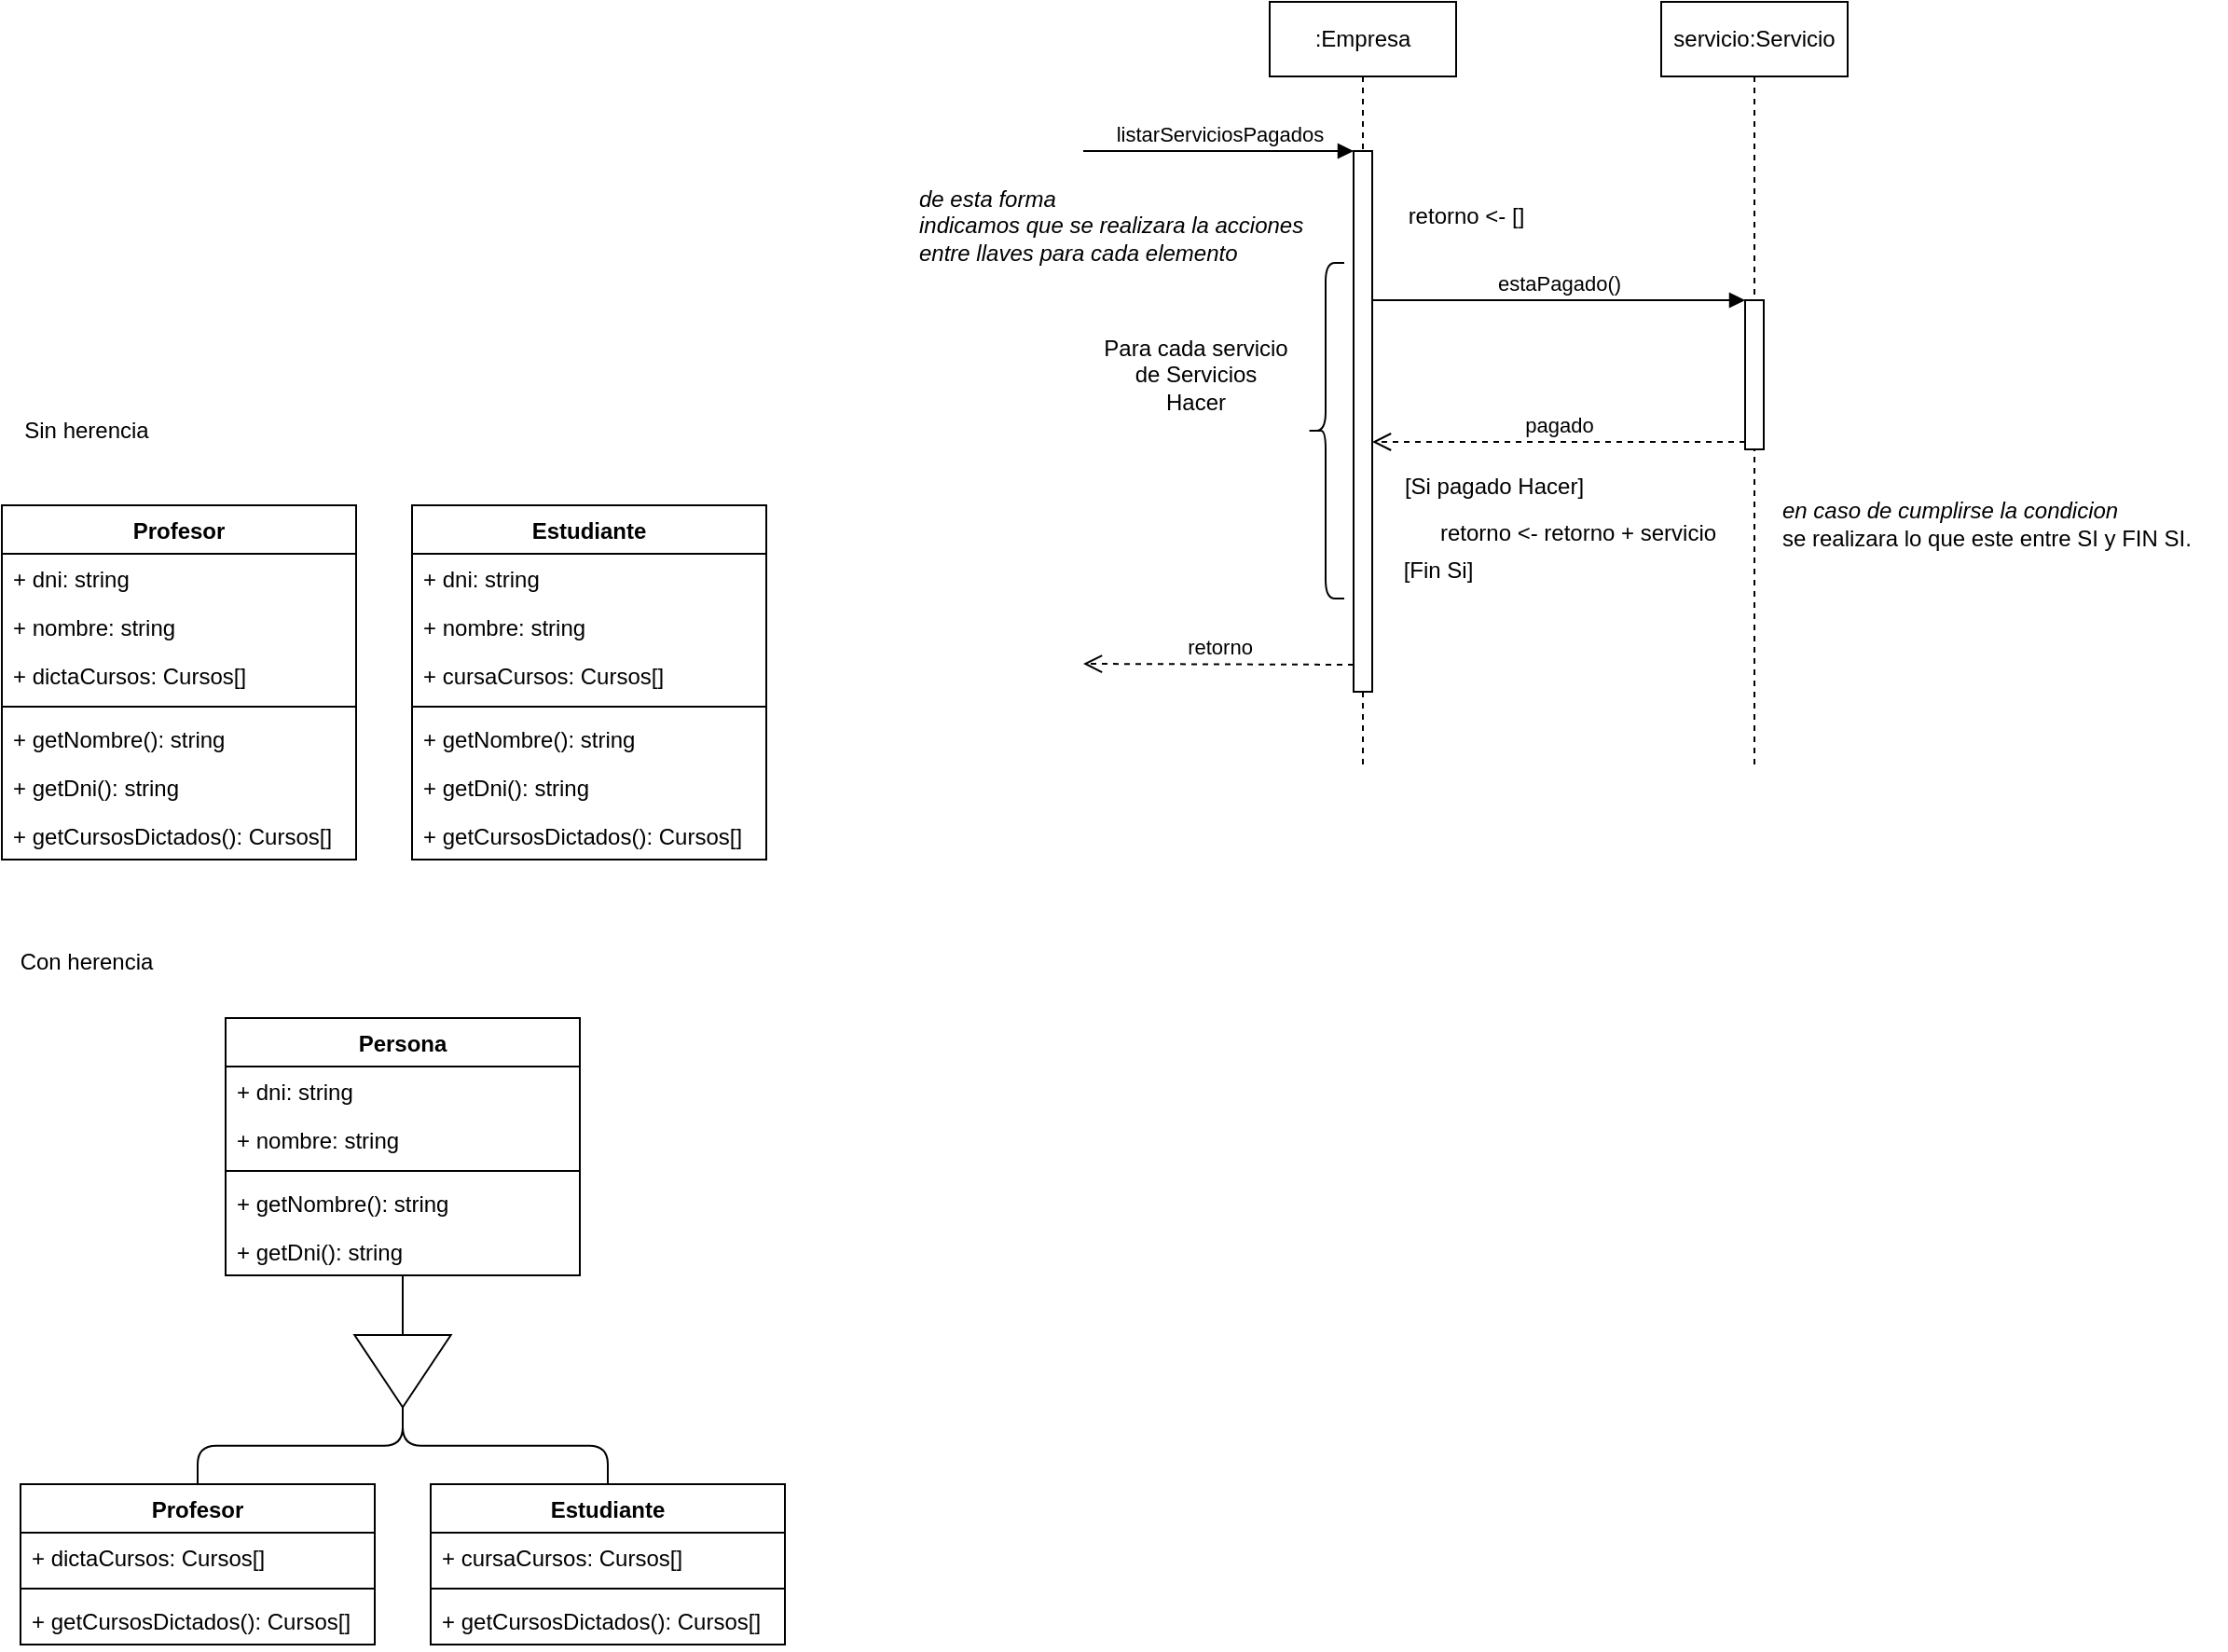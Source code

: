 <mxfile>
    <diagram id="jmcj27DmF3Q2s28_-0jM" name="Page-1">
        <mxGraphModel dx="2542" dy="1251" grid="1" gridSize="10" guides="1" tooltips="1" connect="1" arrows="1" fold="1" page="1" pageScale="1" pageWidth="827" pageHeight="1169" math="0" shadow="0">
            <root>
                <mxCell id="0"/>
                <mxCell id="1" parent="0"/>
                <mxCell id="3" value=":Empresa" style="shape=umlLifeline;perimeter=lifelinePerimeter;whiteSpace=wrap;html=1;container=1;collapsible=0;recursiveResize=0;outlineConnect=0;" vertex="1" parent="1">
                    <mxGeometry x="220" y="40" width="100" height="410" as="geometry"/>
                </mxCell>
                <mxCell id="5" value="" style="html=1;points=[];perimeter=orthogonalPerimeter;" vertex="1" parent="3">
                    <mxGeometry x="45" y="80" width="10" height="290" as="geometry"/>
                </mxCell>
                <mxCell id="6" value="listarServiciosPagados" style="html=1;verticalAlign=bottom;endArrow=block;entryX=0;entryY=0;" edge="1" target="5" parent="3">
                    <mxGeometry relative="1" as="geometry">
                        <mxPoint x="-100" y="80" as="sourcePoint"/>
                    </mxGeometry>
                </mxCell>
                <mxCell id="7" value="retorno" style="html=1;verticalAlign=bottom;endArrow=open;dashed=1;endSize=8;exitX=0;exitY=0.95;" edge="1" source="5" parent="3">
                    <mxGeometry relative="1" as="geometry">
                        <mxPoint x="-100" y="355" as="targetPoint"/>
                    </mxGeometry>
                </mxCell>
                <mxCell id="11" value="" style="shape=curlyBracket;whiteSpace=wrap;html=1;rounded=1;labelPosition=left;verticalLabelPosition=middle;align=right;verticalAlign=middle;" vertex="1" parent="3">
                    <mxGeometry x="20" y="140" width="20" height="180" as="geometry"/>
                </mxCell>
                <mxCell id="4" value="servicio:Servicio" style="shape=umlLifeline;perimeter=lifelinePerimeter;whiteSpace=wrap;html=1;container=1;collapsible=0;recursiveResize=0;outlineConnect=0;" vertex="1" parent="1">
                    <mxGeometry x="430" y="40" width="100" height="410" as="geometry"/>
                </mxCell>
                <mxCell id="8" value="" style="html=1;points=[];perimeter=orthogonalPerimeter;" vertex="1" parent="4">
                    <mxGeometry x="45" y="160" width="10" height="80" as="geometry"/>
                </mxCell>
                <mxCell id="9" value="estaPagado()" style="html=1;verticalAlign=bottom;endArrow=block;entryX=0;entryY=0;" edge="1" target="8" parent="1" source="5">
                    <mxGeometry relative="1" as="geometry">
                        <mxPoint x="405" y="165" as="sourcePoint"/>
                    </mxGeometry>
                </mxCell>
                <mxCell id="10" value="pagado" style="html=1;verticalAlign=bottom;endArrow=open;dashed=1;endSize=8;exitX=0;exitY=0.95;" edge="1" source="8" parent="1" target="5">
                    <mxGeometry relative="1" as="geometry">
                        <mxPoint x="405" y="241" as="targetPoint"/>
                    </mxGeometry>
                </mxCell>
                <mxCell id="12" value="Para cada servicio &lt;br&gt;de Servicios&lt;br&gt;Hacer" style="text;html=1;align=center;verticalAlign=middle;resizable=0;points=[];autosize=1;strokeColor=none;fillColor=none;" vertex="1" parent="1">
                    <mxGeometry x="120" y="210" width="120" height="60" as="geometry"/>
                </mxCell>
                <mxCell id="13" value="retorno &amp;lt;- []" style="text;html=1;align=center;verticalAlign=middle;resizable=0;points=[];autosize=1;strokeColor=none;fillColor=none;" vertex="1" parent="1">
                    <mxGeometry x="280" y="140" width="90" height="30" as="geometry"/>
                </mxCell>
                <mxCell id="14" value="[Si pagado Hacer]" style="text;html=1;align=center;verticalAlign=middle;resizable=0;points=[];autosize=1;strokeColor=none;fillColor=none;" vertex="1" parent="1">
                    <mxGeometry x="280" y="285" width="120" height="30" as="geometry"/>
                </mxCell>
                <mxCell id="15" value="retorno &amp;lt;- retorno + servicio" style="text;html=1;align=center;verticalAlign=middle;resizable=0;points=[];autosize=1;strokeColor=none;fillColor=none;" vertex="1" parent="1">
                    <mxGeometry x="300" y="310" width="170" height="30" as="geometry"/>
                </mxCell>
                <mxCell id="17" value="[Fin Si]" style="text;html=1;align=center;verticalAlign=middle;resizable=0;points=[];autosize=1;strokeColor=none;fillColor=none;" vertex="1" parent="1">
                    <mxGeometry x="280" y="330" width="60" height="30" as="geometry"/>
                </mxCell>
                <mxCell id="18" value="&lt;i&gt;de esta forma&lt;br&gt;indicamos que se realizara la acciones&lt;br&gt;&lt;div style=&quot;&quot;&gt;&lt;i style=&quot;background-color: initial;&quot;&gt;entre llaves para cada elemento&lt;/i&gt;&lt;/div&gt;&lt;/i&gt;" style="text;html=1;align=left;verticalAlign=middle;resizable=0;points=[];autosize=1;strokeColor=none;fillColor=none;" vertex="1" parent="1">
                    <mxGeometry x="30" y="130" width="230" height="60" as="geometry"/>
                </mxCell>
                <mxCell id="19" value="&lt;i&gt;en caso de cumplirse la condicion&lt;br&gt;&lt;/i&gt;se realizara lo que este entre SI y FIN SI." style="text;html=1;align=left;verticalAlign=middle;resizable=0;points=[];autosize=1;strokeColor=none;fillColor=none;" vertex="1" parent="1">
                    <mxGeometry x="493" y="300" width="240" height="40" as="geometry"/>
                </mxCell>
                <mxCell id="29" value="Profesor" style="swimlane;fontStyle=1;align=center;verticalAlign=top;childLayout=stackLayout;horizontal=1;startSize=26;horizontalStack=0;resizeParent=1;resizeParentMax=0;resizeLast=0;collapsible=1;marginBottom=0;" vertex="1" parent="1">
                    <mxGeometry x="-460" y="310" width="190" height="190" as="geometry"/>
                </mxCell>
                <mxCell id="30" value="+ dni: string" style="text;strokeColor=none;fillColor=none;align=left;verticalAlign=top;spacingLeft=4;spacingRight=4;overflow=hidden;rotatable=0;points=[[0,0.5],[1,0.5]];portConstraint=eastwest;" vertex="1" parent="29">
                    <mxGeometry y="26" width="190" height="26" as="geometry"/>
                </mxCell>
                <mxCell id="33" value="+ nombre: string" style="text;strokeColor=none;fillColor=none;align=left;verticalAlign=top;spacingLeft=4;spacingRight=4;overflow=hidden;rotatable=0;points=[[0,0.5],[1,0.5]];portConstraint=eastwest;" vertex="1" parent="29">
                    <mxGeometry y="52" width="190" height="26" as="geometry"/>
                </mxCell>
                <mxCell id="34" value="+ dictaCursos: Cursos[]" style="text;strokeColor=none;fillColor=none;align=left;verticalAlign=top;spacingLeft=4;spacingRight=4;overflow=hidden;rotatable=0;points=[[0,0.5],[1,0.5]];portConstraint=eastwest;" vertex="1" parent="29">
                    <mxGeometry y="78" width="190" height="26" as="geometry"/>
                </mxCell>
                <mxCell id="31" value="" style="line;strokeWidth=1;fillColor=none;align=left;verticalAlign=middle;spacingTop=-1;spacingLeft=3;spacingRight=3;rotatable=0;labelPosition=right;points=[];portConstraint=eastwest;strokeColor=inherit;" vertex="1" parent="29">
                    <mxGeometry y="104" width="190" height="8" as="geometry"/>
                </mxCell>
                <mxCell id="32" value="+ getNombre(): string" style="text;strokeColor=none;fillColor=none;align=left;verticalAlign=top;spacingLeft=4;spacingRight=4;overflow=hidden;rotatable=0;points=[[0,0.5],[1,0.5]];portConstraint=eastwest;" vertex="1" parent="29">
                    <mxGeometry y="112" width="190" height="26" as="geometry"/>
                </mxCell>
                <mxCell id="35" value="+ getDni(): string" style="text;strokeColor=none;fillColor=none;align=left;verticalAlign=top;spacingLeft=4;spacingRight=4;overflow=hidden;rotatable=0;points=[[0,0.5],[1,0.5]];portConstraint=eastwest;" vertex="1" parent="29">
                    <mxGeometry y="138" width="190" height="26" as="geometry"/>
                </mxCell>
                <mxCell id="36" value="+ getCursosDictados(): Cursos[]" style="text;strokeColor=none;fillColor=none;align=left;verticalAlign=top;spacingLeft=4;spacingRight=4;overflow=hidden;rotatable=0;points=[[0,0.5],[1,0.5]];portConstraint=eastwest;" vertex="1" parent="29">
                    <mxGeometry y="164" width="190" height="26" as="geometry"/>
                </mxCell>
                <mxCell id="37" value="Estudiante" style="swimlane;fontStyle=1;align=center;verticalAlign=top;childLayout=stackLayout;horizontal=1;startSize=26;horizontalStack=0;resizeParent=1;resizeParentMax=0;resizeLast=0;collapsible=1;marginBottom=0;" vertex="1" parent="1">
                    <mxGeometry x="-240" y="310" width="190" height="190" as="geometry"/>
                </mxCell>
                <mxCell id="38" value="+ dni: string" style="text;strokeColor=none;fillColor=none;align=left;verticalAlign=top;spacingLeft=4;spacingRight=4;overflow=hidden;rotatable=0;points=[[0,0.5],[1,0.5]];portConstraint=eastwest;" vertex="1" parent="37">
                    <mxGeometry y="26" width="190" height="26" as="geometry"/>
                </mxCell>
                <mxCell id="39" value="+ nombre: string" style="text;strokeColor=none;fillColor=none;align=left;verticalAlign=top;spacingLeft=4;spacingRight=4;overflow=hidden;rotatable=0;points=[[0,0.5],[1,0.5]];portConstraint=eastwest;" vertex="1" parent="37">
                    <mxGeometry y="52" width="190" height="26" as="geometry"/>
                </mxCell>
                <mxCell id="40" value="+ cursaCursos: Cursos[]" style="text;strokeColor=none;fillColor=none;align=left;verticalAlign=top;spacingLeft=4;spacingRight=4;overflow=hidden;rotatable=0;points=[[0,0.5],[1,0.5]];portConstraint=eastwest;" vertex="1" parent="37">
                    <mxGeometry y="78" width="190" height="26" as="geometry"/>
                </mxCell>
                <mxCell id="41" value="" style="line;strokeWidth=1;fillColor=none;align=left;verticalAlign=middle;spacingTop=-1;spacingLeft=3;spacingRight=3;rotatable=0;labelPosition=right;points=[];portConstraint=eastwest;strokeColor=inherit;" vertex="1" parent="37">
                    <mxGeometry y="104" width="190" height="8" as="geometry"/>
                </mxCell>
                <mxCell id="42" value="+ getNombre(): string" style="text;strokeColor=none;fillColor=none;align=left;verticalAlign=top;spacingLeft=4;spacingRight=4;overflow=hidden;rotatable=0;points=[[0,0.5],[1,0.5]];portConstraint=eastwest;" vertex="1" parent="37">
                    <mxGeometry y="112" width="190" height="26" as="geometry"/>
                </mxCell>
                <mxCell id="43" value="+ getDni(): string" style="text;strokeColor=none;fillColor=none;align=left;verticalAlign=top;spacingLeft=4;spacingRight=4;overflow=hidden;rotatable=0;points=[[0,0.5],[1,0.5]];portConstraint=eastwest;" vertex="1" parent="37">
                    <mxGeometry y="138" width="190" height="26" as="geometry"/>
                </mxCell>
                <mxCell id="44" value="+ getCursosDictados(): Cursos[]" style="text;strokeColor=none;fillColor=none;align=left;verticalAlign=top;spacingLeft=4;spacingRight=4;overflow=hidden;rotatable=0;points=[[0,0.5],[1,0.5]];portConstraint=eastwest;" vertex="1" parent="37">
                    <mxGeometry y="164" width="190" height="26" as="geometry"/>
                </mxCell>
                <mxCell id="45" value="Profesor" style="swimlane;fontStyle=1;align=center;verticalAlign=top;childLayout=stackLayout;horizontal=1;startSize=26;horizontalStack=0;resizeParent=1;resizeParentMax=0;resizeLast=0;collapsible=1;marginBottom=0;" vertex="1" parent="1">
                    <mxGeometry x="-450" y="835" width="190" height="86" as="geometry"/>
                </mxCell>
                <mxCell id="48" value="+ dictaCursos: Cursos[]" style="text;strokeColor=none;fillColor=none;align=left;verticalAlign=top;spacingLeft=4;spacingRight=4;overflow=hidden;rotatable=0;points=[[0,0.5],[1,0.5]];portConstraint=eastwest;" vertex="1" parent="45">
                    <mxGeometry y="26" width="190" height="26" as="geometry"/>
                </mxCell>
                <mxCell id="49" value="" style="line;strokeWidth=1;fillColor=none;align=left;verticalAlign=middle;spacingTop=-1;spacingLeft=3;spacingRight=3;rotatable=0;labelPosition=right;points=[];portConstraint=eastwest;strokeColor=inherit;" vertex="1" parent="45">
                    <mxGeometry y="52" width="190" height="8" as="geometry"/>
                </mxCell>
                <mxCell id="52" value="+ getCursosDictados(): Cursos[]" style="text;strokeColor=none;fillColor=none;align=left;verticalAlign=top;spacingLeft=4;spacingRight=4;overflow=hidden;rotatable=0;points=[[0,0.5],[1,0.5]];portConstraint=eastwest;" vertex="1" parent="45">
                    <mxGeometry y="60" width="190" height="26" as="geometry"/>
                </mxCell>
                <mxCell id="53" value="Estudiante" style="swimlane;fontStyle=1;align=center;verticalAlign=top;childLayout=stackLayout;horizontal=1;startSize=26;horizontalStack=0;resizeParent=1;resizeParentMax=0;resizeLast=0;collapsible=1;marginBottom=0;" vertex="1" parent="1">
                    <mxGeometry x="-230" y="835" width="190" height="86" as="geometry"/>
                </mxCell>
                <mxCell id="56" value="+ cursaCursos: Cursos[]" style="text;strokeColor=none;fillColor=none;align=left;verticalAlign=top;spacingLeft=4;spacingRight=4;overflow=hidden;rotatable=0;points=[[0,0.5],[1,0.5]];portConstraint=eastwest;" vertex="1" parent="53">
                    <mxGeometry y="26" width="190" height="26" as="geometry"/>
                </mxCell>
                <mxCell id="57" value="" style="line;strokeWidth=1;fillColor=none;align=left;verticalAlign=middle;spacingTop=-1;spacingLeft=3;spacingRight=3;rotatable=0;labelPosition=right;points=[];portConstraint=eastwest;strokeColor=inherit;" vertex="1" parent="53">
                    <mxGeometry y="52" width="190" height="8" as="geometry"/>
                </mxCell>
                <mxCell id="60" value="+ getCursosDictados(): Cursos[]" style="text;strokeColor=none;fillColor=none;align=left;verticalAlign=top;spacingLeft=4;spacingRight=4;overflow=hidden;rotatable=0;points=[[0,0.5],[1,0.5]];portConstraint=eastwest;" vertex="1" parent="53">
                    <mxGeometry y="60" width="190" height="26" as="geometry"/>
                </mxCell>
                <mxCell id="70" style="edgeStyle=none;html=1;entryX=0;entryY=0.5;entryDx=0;entryDy=0;endArrow=none;endFill=0;" edge="1" parent="1" source="61">
                    <mxGeometry relative="1" as="geometry">
                        <mxPoint x="-244.995" y="765" as="targetPoint"/>
                    </mxGeometry>
                </mxCell>
                <mxCell id="61" value="Persona" style="swimlane;fontStyle=1;align=center;verticalAlign=top;childLayout=stackLayout;horizontal=1;startSize=26;horizontalStack=0;resizeParent=1;resizeParentMax=0;resizeLast=0;collapsible=1;marginBottom=0;" vertex="1" parent="1">
                    <mxGeometry x="-340" y="585" width="190" height="138" as="geometry"/>
                </mxCell>
                <mxCell id="62" value="+ dni: string" style="text;strokeColor=none;fillColor=none;align=left;verticalAlign=top;spacingLeft=4;spacingRight=4;overflow=hidden;rotatable=0;points=[[0,0.5],[1,0.5]];portConstraint=eastwest;" vertex="1" parent="61">
                    <mxGeometry y="26" width="190" height="26" as="geometry"/>
                </mxCell>
                <mxCell id="63" value="+ nombre: string" style="text;strokeColor=none;fillColor=none;align=left;verticalAlign=top;spacingLeft=4;spacingRight=4;overflow=hidden;rotatable=0;points=[[0,0.5],[1,0.5]];portConstraint=eastwest;" vertex="1" parent="61">
                    <mxGeometry y="52" width="190" height="26" as="geometry"/>
                </mxCell>
                <mxCell id="65" value="" style="line;strokeWidth=1;fillColor=none;align=left;verticalAlign=middle;spacingTop=-1;spacingLeft=3;spacingRight=3;rotatable=0;labelPosition=right;points=[];portConstraint=eastwest;strokeColor=inherit;" vertex="1" parent="61">
                    <mxGeometry y="78" width="190" height="8" as="geometry"/>
                </mxCell>
                <mxCell id="66" value="+ getNombre(): string" style="text;strokeColor=none;fillColor=none;align=left;verticalAlign=top;spacingLeft=4;spacingRight=4;overflow=hidden;rotatable=0;points=[[0,0.5],[1,0.5]];portConstraint=eastwest;" vertex="1" parent="61">
                    <mxGeometry y="86" width="190" height="26" as="geometry"/>
                </mxCell>
                <mxCell id="67" value="+ getDni(): string" style="text;strokeColor=none;fillColor=none;align=left;verticalAlign=top;spacingLeft=4;spacingRight=4;overflow=hidden;rotatable=0;points=[[0,0.5],[1,0.5]];portConstraint=eastwest;" vertex="1" parent="61">
                    <mxGeometry y="112" width="190" height="26" as="geometry"/>
                </mxCell>
                <mxCell id="71" style="edgeStyle=orthogonalEdgeStyle;html=1;exitX=1;exitY=0.5;exitDx=0;exitDy=0;entryX=0.5;entryY=0;entryDx=0;entryDy=0;endArrow=none;endFill=0;" edge="1" parent="1" source="69" target="53">
                    <mxGeometry relative="1" as="geometry"/>
                </mxCell>
                <mxCell id="72" style="edgeStyle=orthogonalEdgeStyle;html=1;exitX=1;exitY=0.5;exitDx=0;exitDy=0;endArrow=none;endFill=0;" edge="1" parent="1" source="69" target="45">
                    <mxGeometry relative="1" as="geometry"/>
                </mxCell>
                <mxCell id="69" value="" style="triangle;whiteSpace=wrap;html=1;direction=south;" vertex="1" parent="1">
                    <mxGeometry x="-270.83" y="755" width="51.67" height="38.75" as="geometry"/>
                </mxCell>
                <mxCell id="73" value="Sin herencia" style="text;html=1;align=center;verticalAlign=middle;resizable=0;points=[];autosize=1;strokeColor=none;fillColor=none;" vertex="1" parent="1">
                    <mxGeometry x="-460" y="255" width="90" height="30" as="geometry"/>
                </mxCell>
                <mxCell id="74" value="Con herencia" style="text;html=1;align=center;verticalAlign=middle;resizable=0;points=[];autosize=1;strokeColor=none;fillColor=none;" vertex="1" parent="1">
                    <mxGeometry x="-460" y="540" width="90" height="30" as="geometry"/>
                </mxCell>
            </root>
        </mxGraphModel>
    </diagram>
</mxfile>
